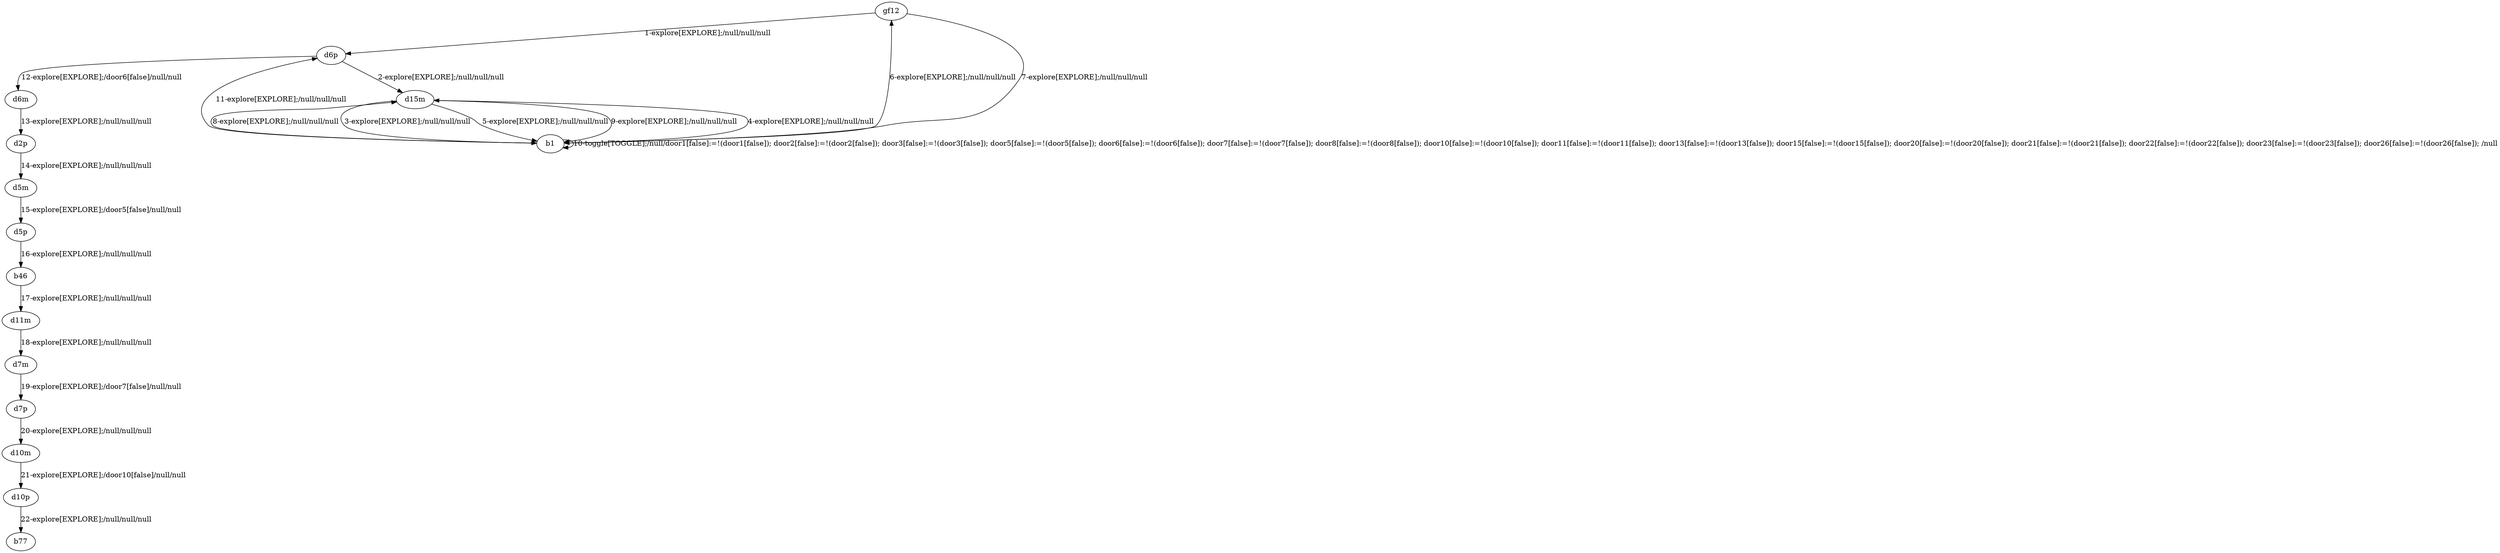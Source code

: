 # Total number of goals covered by this test: 1
# d10p --> b77

digraph g {
"gf12" -> "d6p" [label = "1-explore[EXPLORE];/null/null/null"];
"d6p" -> "d15m" [label = "2-explore[EXPLORE];/null/null/null"];
"d15m" -> "b1" [label = "3-explore[EXPLORE];/null/null/null"];
"b1" -> "d15m" [label = "4-explore[EXPLORE];/null/null/null"];
"d15m" -> "b1" [label = "5-explore[EXPLORE];/null/null/null"];
"b1" -> "gf12" [label = "6-explore[EXPLORE];/null/null/null"];
"gf12" -> "b1" [label = "7-explore[EXPLORE];/null/null/null"];
"b1" -> "d15m" [label = "8-explore[EXPLORE];/null/null/null"];
"d15m" -> "b1" [label = "9-explore[EXPLORE];/null/null/null"];
"b1" -> "b1" [label = "10-toggle[TOGGLE];/null/door1[false]:=!(door1[false]); door2[false]:=!(door2[false]); door3[false]:=!(door3[false]); door5[false]:=!(door5[false]); door6[false]:=!(door6[false]); door7[false]:=!(door7[false]); door8[false]:=!(door8[false]); door10[false]:=!(door10[false]); door11[false]:=!(door11[false]); door13[false]:=!(door13[false]); door15[false]:=!(door15[false]); door20[false]:=!(door20[false]); door21[false]:=!(door21[false]); door22[false]:=!(door22[false]); door23[false]:=!(door23[false]); door26[false]:=!(door26[false]); /null"];
"b1" -> "d6p" [label = "11-explore[EXPLORE];/null/null/null"];
"d6p" -> "d6m" [label = "12-explore[EXPLORE];/door6[false]/null/null"];
"d6m" -> "d2p" [label = "13-explore[EXPLORE];/null/null/null"];
"d2p" -> "d5m" [label = "14-explore[EXPLORE];/null/null/null"];
"d5m" -> "d5p" [label = "15-explore[EXPLORE];/door5[false]/null/null"];
"d5p" -> "b46" [label = "16-explore[EXPLORE];/null/null/null"];
"b46" -> "d11m" [label = "17-explore[EXPLORE];/null/null/null"];
"d11m" -> "d7m" [label = "18-explore[EXPLORE];/null/null/null"];
"d7m" -> "d7p" [label = "19-explore[EXPLORE];/door7[false]/null/null"];
"d7p" -> "d10m" [label = "20-explore[EXPLORE];/null/null/null"];
"d10m" -> "d10p" [label = "21-explore[EXPLORE];/door10[false]/null/null"];
"d10p" -> "b77" [label = "22-explore[EXPLORE];/null/null/null"];
}